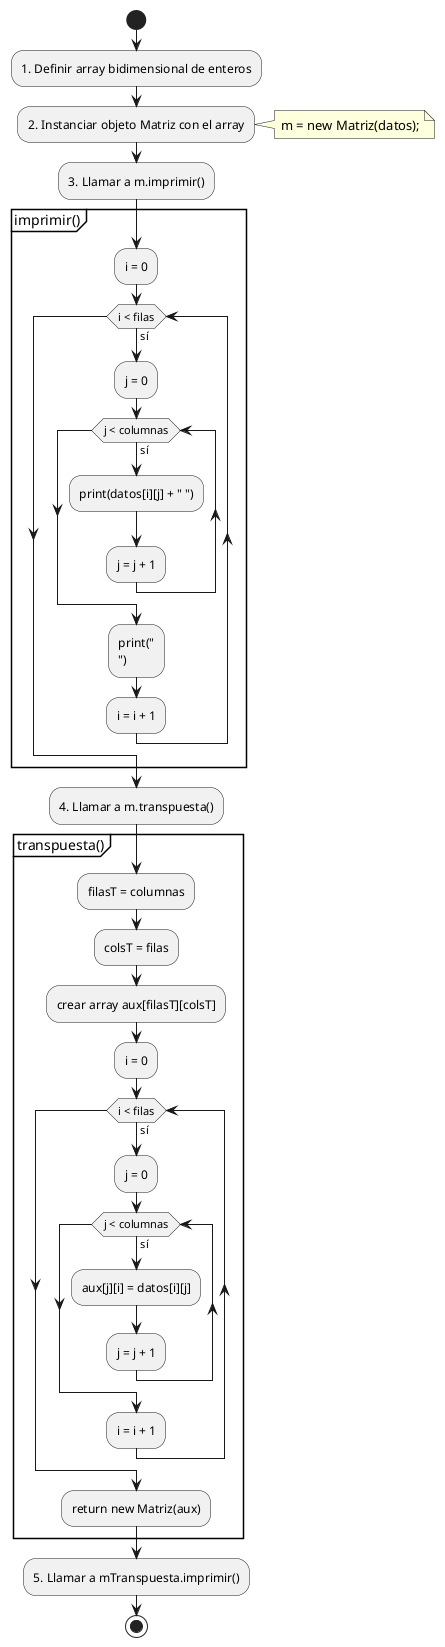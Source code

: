 @startuml
' Diagrama de Flujo para uso de Matriz
start

:1. Definir array bidimensional de enteros;
:2. Instanciar objeto Matriz con el array;
note right
  m = new Matriz(datos);
end note

:3. Llamar a m.imprimir();
partition "imprimir()" {
  :i = 0;
  while (i < filas) is (sí)
    :j = 0;
    while (j < columnas) is (sí)
      :print(datos[i][j] + " ");
      :j = j + 1;
    endwhile
    :print("\n");
    :i = i + 1;
  endwhile
}

:4. Llamar a m.transpuesta();
partition "transpuesta()" {
  :filasT = columnas;
  :colsT = filas;
  :crear array aux[filasT][colsT];
  :i = 0;
  while (i < filas) is (sí)
    :j = 0;
    while (j < columnas) is (sí)
      :aux[j][i] = datos[i][j];
      :j = j + 1;
    endwhile
    :i = i + 1;
  endwhile
  :return new Matriz(aux);
}

:5. Llamar a mTranspuesta.imprimir();

stop
@enduml
